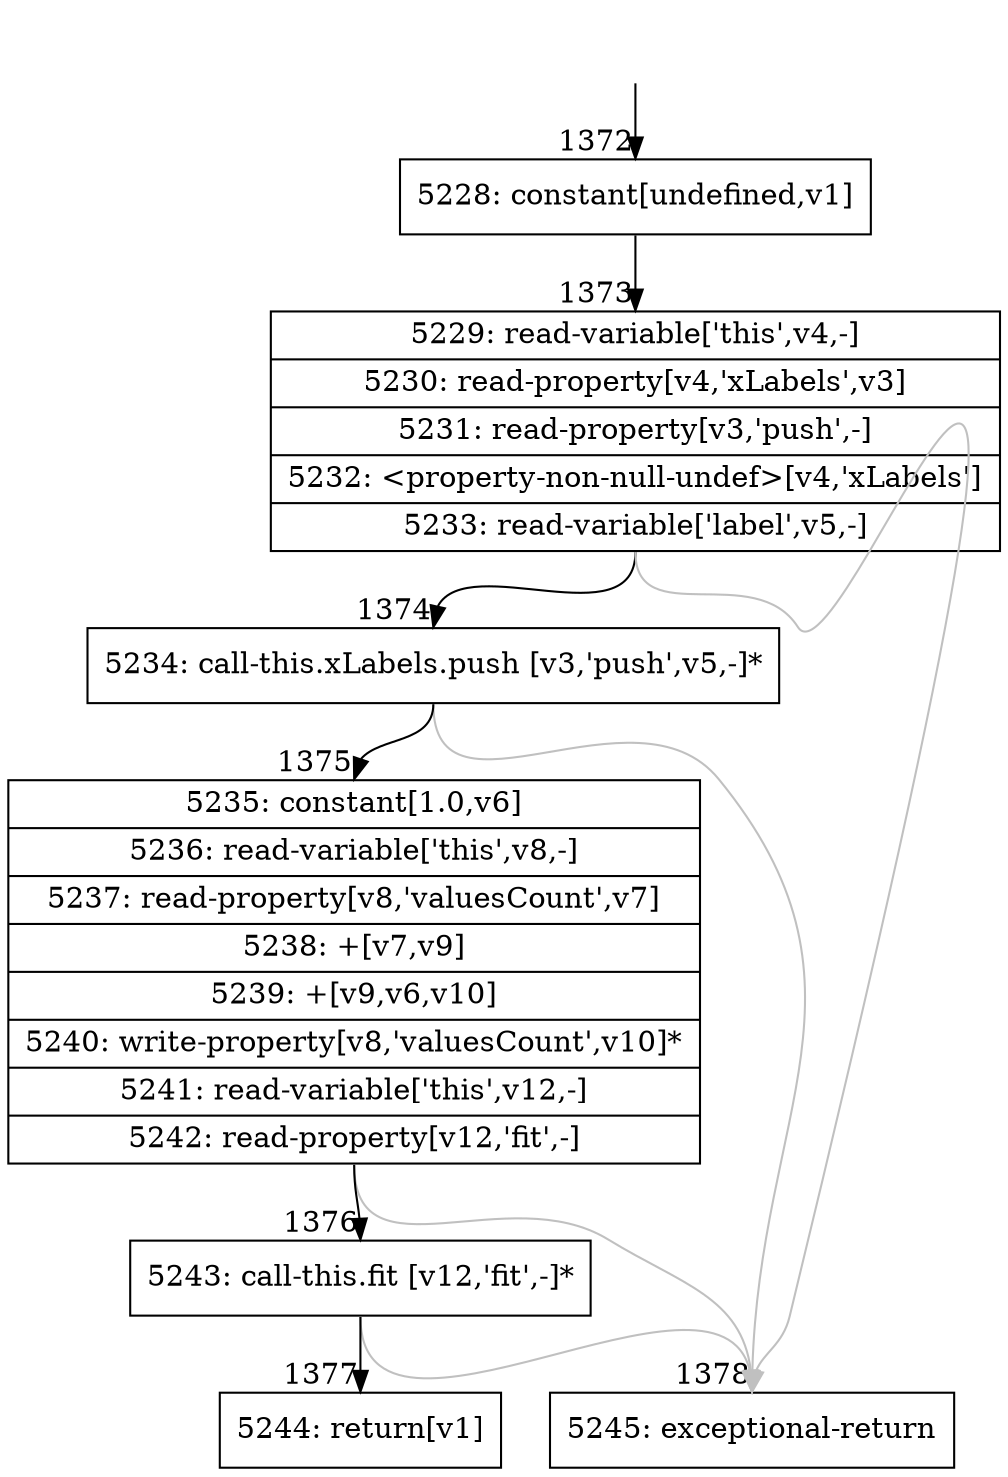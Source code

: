 digraph {
rankdir="TD"
BB_entry138[shape=none,label=""];
BB_entry138 -> BB1372 [tailport=s, headport=n, headlabel="    1372"]
BB1372 [shape=record label="{5228: constant[undefined,v1]}" ] 
BB1372 -> BB1373 [tailport=s, headport=n, headlabel="      1373"]
BB1373 [shape=record label="{5229: read-variable['this',v4,-]|5230: read-property[v4,'xLabels',v3]|5231: read-property[v3,'push',-]|5232: \<property-non-null-undef\>[v4,'xLabels']|5233: read-variable['label',v5,-]}" ] 
BB1373 -> BB1374 [tailport=s, headport=n, headlabel="      1374"]
BB1373 -> BB1378 [tailport=s, headport=n, color=gray, headlabel="      1378"]
BB1374 [shape=record label="{5234: call-this.xLabels.push [v3,'push',v5,-]*}" ] 
BB1374 -> BB1375 [tailport=s, headport=n, headlabel="      1375"]
BB1374 -> BB1378 [tailport=s, headport=n, color=gray]
BB1375 [shape=record label="{5235: constant[1.0,v6]|5236: read-variable['this',v8,-]|5237: read-property[v8,'valuesCount',v7]|5238: +[v7,v9]|5239: +[v9,v6,v10]|5240: write-property[v8,'valuesCount',v10]*|5241: read-variable['this',v12,-]|5242: read-property[v12,'fit',-]}" ] 
BB1375 -> BB1376 [tailport=s, headport=n, headlabel="      1376"]
BB1375 -> BB1378 [tailport=s, headport=n, color=gray]
BB1376 [shape=record label="{5243: call-this.fit [v12,'fit',-]*}" ] 
BB1376 -> BB1377 [tailport=s, headport=n, headlabel="      1377"]
BB1376 -> BB1378 [tailport=s, headport=n, color=gray]
BB1377 [shape=record label="{5244: return[v1]}" ] 
BB1378 [shape=record label="{5245: exceptional-return}" ] 
//#$~ 1474
}
